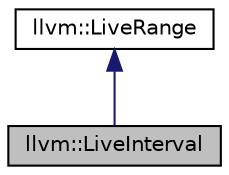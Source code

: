 digraph "llvm::LiveInterval"
{
 // LATEX_PDF_SIZE
  bgcolor="transparent";
  edge [fontname="Helvetica",fontsize="10",labelfontname="Helvetica",labelfontsize="10"];
  node [fontname="Helvetica",fontsize="10",shape=record];
  Node1 [label="llvm::LiveInterval",height=0.2,width=0.4,color="black", fillcolor="grey75", style="filled", fontcolor="black",tooltip="LiveInterval - This class represents the liveness of a register, or stack slot."];
  Node2 -> Node1 [dir="back",color="midnightblue",fontsize="10",style="solid",fontname="Helvetica"];
  Node2 [label="llvm::LiveRange",height=0.2,width=0.4,color="black",URL="$classllvm_1_1LiveRange.html",tooltip="This class represents the liveness of a register, stack slot, etc."];
}
